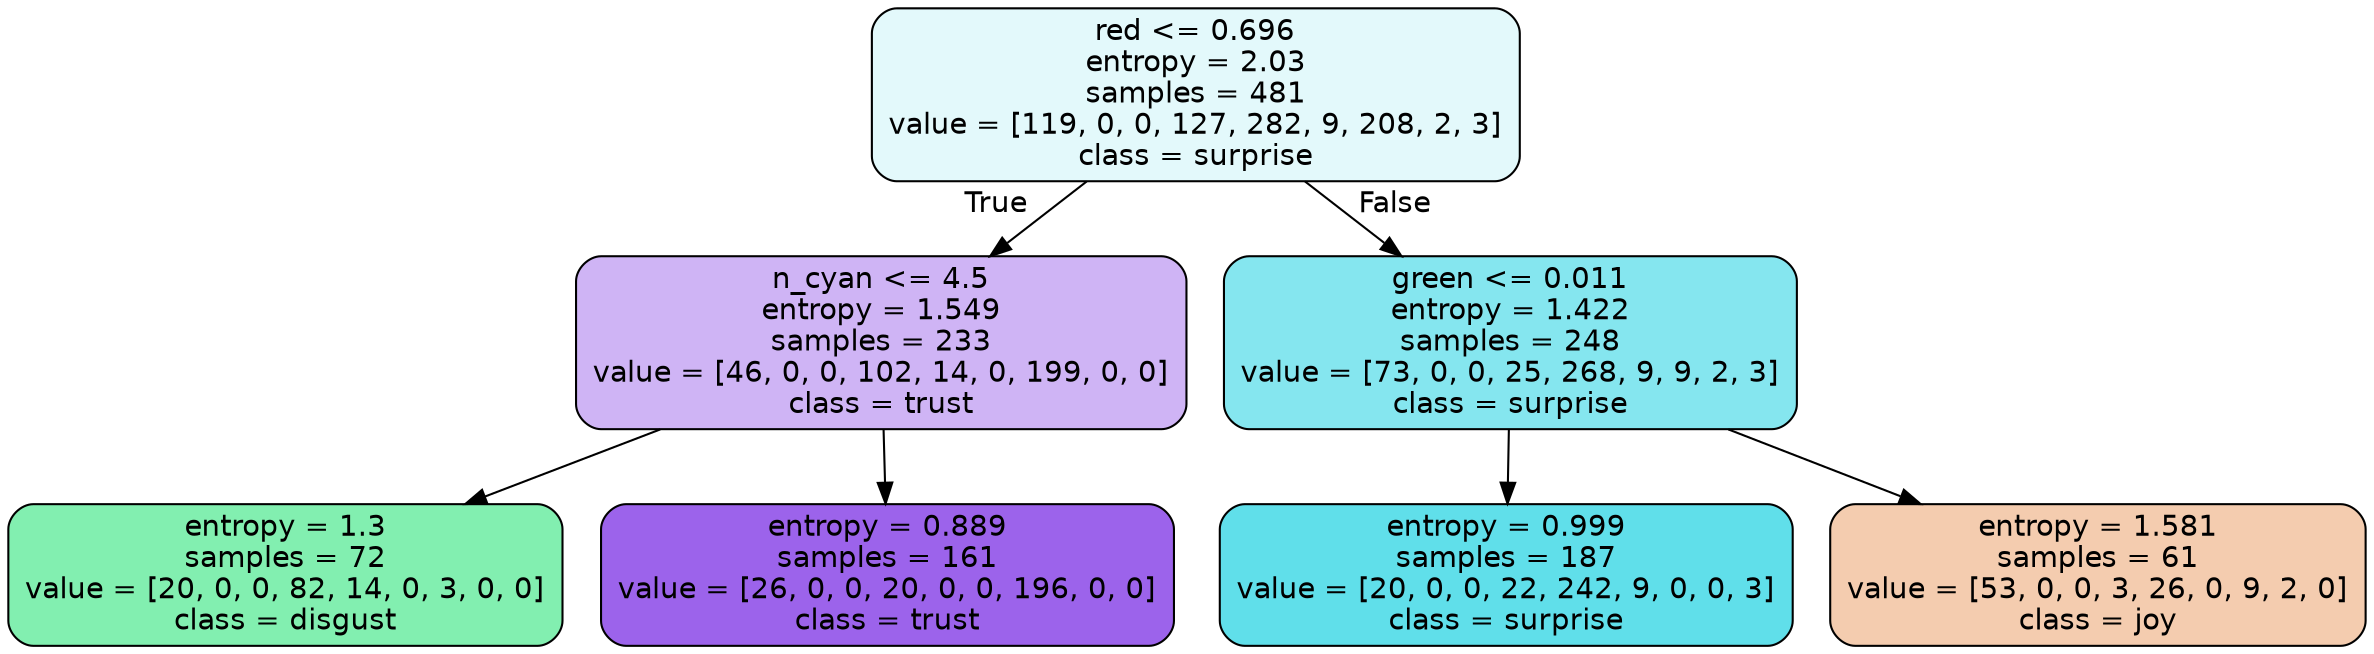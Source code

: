 digraph Tree {
node [shape=box, style="filled, rounded", color="black", fontname=helvetica] ;
edge [fontname=helvetica] ;
0 [label="red <= 0.696\nentropy = 2.03\nsamples = 481\nvalue = [119, 0, 0, 127, 282, 9, 208, 2, 3]\nclass = surprise", fillcolor="#39d7e523"] ;
1 [label="n_cyan <= 4.5\nentropy = 1.549\nsamples = 233\nvalue = [46, 0, 0, 102, 14, 0, 199, 0, 0]\nclass = trust", fillcolor="#8139e560"] ;
0 -> 1 [labeldistance=2.5, labelangle=45, headlabel="True"] ;
2 [label="entropy = 1.3\nsamples = 72\nvalue = [20, 0, 0, 82, 14, 0, 3, 0, 0]\nclass = disgust", fillcolor="#39e581a0"] ;
1 -> 2 ;
3 [label="entropy = 0.889\nsamples = 161\nvalue = [26, 0, 0, 20, 0, 0, 196, 0, 0]\nclass = trust", fillcolor="#8139e5c9"] ;
1 -> 3 ;
4 [label="green <= 0.011\nentropy = 1.422\nsamples = 248\nvalue = [73, 0, 0, 25, 268, 9, 9, 2, 3]\nclass = surprise", fillcolor="#39d7e59d"] ;
0 -> 4 [labeldistance=2.5, labelangle=-45, headlabel="False"] ;
5 [label="entropy = 0.999\nsamples = 187\nvalue = [20, 0, 0, 22, 242, 9, 0, 0, 3]\nclass = surprise", fillcolor="#39d7e5cd"] ;
4 -> 5 ;
6 [label="entropy = 1.581\nsamples = 61\nvalue = [53, 0, 0, 3, 26, 0, 9, 2, 0]\nclass = joy", fillcolor="#e5813967"] ;
4 -> 6 ;
}